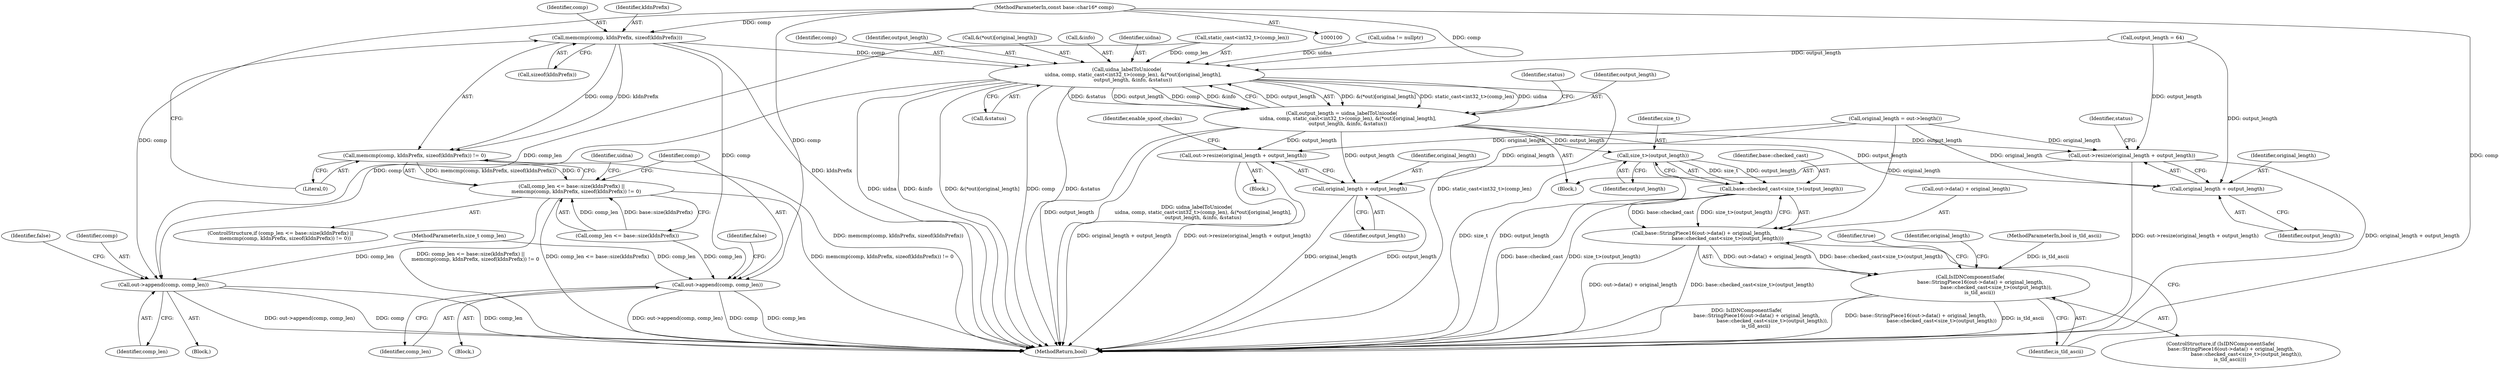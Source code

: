 digraph "0_Chrome_cc0bbcbe7c986094da8e58c37a21fdd179b686b0_1@API" {
"1000132" [label="(Call,memcmp(comp, kIdnPrefix, sizeof(kIdnPrefix)))"];
"1000101" [label="(MethodParameterIn,const base::char16* comp)"];
"1000131" [label="(Call,memcmp(comp, kIdnPrefix, sizeof(kIdnPrefix)) != 0)"];
"1000126" [label="(Call,comp_len <= base::size(kIdnPrefix) ||\n      memcmp(comp, kIdnPrefix, sizeof(kIdnPrefix)) != 0)"];
"1000139" [label="(Call,out->append(comp, comp_len))"];
"1000178" [label="(Call,uidna_labelToUnicode(\n        uidna, comp, static_cast<int32_t>(comp_len), &(*out)[original_length],\n        output_length, &info, &status))"];
"1000176" [label="(Call,output_length = uidna_labelToUnicode(\n        uidna, comp, static_cast<int32_t>(comp_len), &(*out)[original_length],\n        output_length, &info, &status))"];
"1000169" [label="(Call,out->resize(original_length + output_length))"];
"1000170" [label="(Call,original_length + output_length)"];
"1000217" [label="(Call,out->resize(original_length + output_length))"];
"1000218" [label="(Call,original_length + output_length)"];
"1000235" [label="(Call,size_t>(output_length))"];
"1000233" [label="(Call,base::checked_cast<size_t>(output_length))"];
"1000229" [label="(Call,base::StringPiece16(out->data() + original_length,\n                                 base::checked_cast<size_t>(output_length)))"];
"1000228" [label="(Call,IsIDNComponentSafe(\n             base::StringPiece16(out->data() + original_length,\n                                 base::checked_cast<size_t>(output_length)),\n            is_tld_ascii))"];
"1000244" [label="(Call,out->append(comp, comp_len))"];
"1000139" [label="(Call,out->append(comp, comp_len))"];
"1000126" [label="(Call,comp_len <= base::size(kIdnPrefix) ||\n      memcmp(comp, kIdnPrefix, sizeof(kIdnPrefix)) != 0)"];
"1000196" [label="(Identifier,status)"];
"1000243" [label="(Identifier,original_length)"];
"1000220" [label="(Identifier,output_length)"];
"1000246" [label="(Identifier,comp_len)"];
"1000151" [label="(Call,uidna != nullptr)"];
"1000177" [label="(Identifier,output_length)"];
"1000143" [label="(Identifier,false)"];
"1000137" [label="(Literal,0)"];
"1000212" [label="(Block,)"];
"1000223" [label="(Identifier,enable_spoof_checks)"];
"1000249" [label="(MethodReturn,bool)"];
"1000180" [label="(Identifier,comp)"];
"1000155" [label="(Call,original_length = out->length())"];
"1000248" [label="(Identifier,false)"];
"1000141" [label="(Identifier,comp_len)"];
"1000171" [label="(Identifier,original_length)"];
"1000140" [label="(Identifier,comp)"];
"1000189" [label="(Identifier,output_length)"];
"1000184" [label="(Call,&(*out)[original_length])"];
"1000190" [label="(Call,&info)"];
"1000219" [label="(Identifier,original_length)"];
"1000101" [label="(MethodParameterIn,const base::char16* comp)"];
"1000138" [label="(Block,)"];
"1000135" [label="(Call,sizeof(kIdnPrefix))"];
"1000169" [label="(Call,out->resize(original_length + output_length))"];
"1000230" [label="(Call,out->data() + original_length)"];
"1000146" [label="(Identifier,uidna)"];
"1000245" [label="(Identifier,comp)"];
"1000237" [label="(Identifier,output_length)"];
"1000178" [label="(Call,uidna_labelToUnicode(\n        uidna, comp, static_cast<int32_t>(comp_len), &(*out)[original_length],\n        output_length, &info, &status))"];
"1000133" [label="(Identifier,comp)"];
"1000217" [label="(Call,out->resize(original_length + output_length))"];
"1000229" [label="(Call,base::StringPiece16(out->data() + original_length,\n                                 base::checked_cast<size_t>(output_length)))"];
"1000131" [label="(Call,memcmp(comp, kIdnPrefix, sizeof(kIdnPrefix)) != 0)"];
"1000107" [label="(Block,)"];
"1000159" [label="(Call,output_length = 64)"];
"1000125" [label="(ControlStructure,if (comp_len <= base::size(kIdnPrefix) ||\n      memcmp(comp, kIdnPrefix, sizeof(kIdnPrefix)) != 0))"];
"1000127" [label="(Call,comp_len <= base::size(kIdnPrefix))"];
"1000168" [label="(Block,)"];
"1000103" [label="(MethodParameterIn,bool is_tld_ascii)"];
"1000235" [label="(Call,size_t>(output_length))"];
"1000102" [label="(MethodParameterIn,size_t comp_len)"];
"1000228" [label="(Call,IsIDNComponentSafe(\n             base::StringPiece16(out->data() + original_length,\n                                 base::checked_cast<size_t>(output_length)),\n            is_tld_ascii))"];
"1000233" [label="(Call,base::checked_cast<size_t>(output_length))"];
"1000244" [label="(Call,out->append(comp, comp_len))"];
"1000241" [label="(Identifier,true)"];
"1000238" [label="(Identifier,is_tld_ascii)"];
"1000179" [label="(Identifier,uidna)"];
"1000176" [label="(Call,output_length = uidna_labelToUnicode(\n        uidna, comp, static_cast<int32_t>(comp_len), &(*out)[original_length],\n        output_length, &info, &status))"];
"1000134" [label="(Identifier,kIdnPrefix)"];
"1000192" [label="(Call,&status)"];
"1000132" [label="(Call,memcmp(comp, kIdnPrefix, sizeof(kIdnPrefix)))"];
"1000170" [label="(Call,original_length + output_length)"];
"1000174" [label="(Identifier,status)"];
"1000218" [label="(Call,original_length + output_length)"];
"1000234" [label="(Identifier,base::checked_cast)"];
"1000172" [label="(Identifier,output_length)"];
"1000236" [label="(Identifier,size_t)"];
"1000181" [label="(Call,static_cast<int32_t>(comp_len))"];
"1000227" [label="(ControlStructure,if (IsIDNComponentSafe(\n             base::StringPiece16(out->data() + original_length,\n                                 base::checked_cast<size_t>(output_length)),\n            is_tld_ascii)))"];
"1000132" -> "1000131"  [label="AST: "];
"1000132" -> "1000135"  [label="CFG: "];
"1000133" -> "1000132"  [label="AST: "];
"1000134" -> "1000132"  [label="AST: "];
"1000135" -> "1000132"  [label="AST: "];
"1000137" -> "1000132"  [label="CFG: "];
"1000132" -> "1000249"  [label="DDG: kIdnPrefix"];
"1000132" -> "1000131"  [label="DDG: comp"];
"1000132" -> "1000131"  [label="DDG: kIdnPrefix"];
"1000101" -> "1000132"  [label="DDG: comp"];
"1000132" -> "1000139"  [label="DDG: comp"];
"1000132" -> "1000178"  [label="DDG: comp"];
"1000101" -> "1000100"  [label="AST: "];
"1000101" -> "1000249"  [label="DDG: comp"];
"1000101" -> "1000139"  [label="DDG: comp"];
"1000101" -> "1000178"  [label="DDG: comp"];
"1000101" -> "1000244"  [label="DDG: comp"];
"1000131" -> "1000126"  [label="AST: "];
"1000131" -> "1000137"  [label="CFG: "];
"1000137" -> "1000131"  [label="AST: "];
"1000126" -> "1000131"  [label="CFG: "];
"1000131" -> "1000249"  [label="DDG: memcmp(comp, kIdnPrefix, sizeof(kIdnPrefix))"];
"1000131" -> "1000126"  [label="DDG: memcmp(comp, kIdnPrefix, sizeof(kIdnPrefix))"];
"1000131" -> "1000126"  [label="DDG: 0"];
"1000126" -> "1000125"  [label="AST: "];
"1000126" -> "1000127"  [label="CFG: "];
"1000127" -> "1000126"  [label="AST: "];
"1000140" -> "1000126"  [label="CFG: "];
"1000146" -> "1000126"  [label="CFG: "];
"1000126" -> "1000249"  [label="DDG: comp_len <= base::size(kIdnPrefix) ||\n      memcmp(comp, kIdnPrefix, sizeof(kIdnPrefix)) != 0"];
"1000126" -> "1000249"  [label="DDG: comp_len <= base::size(kIdnPrefix)"];
"1000126" -> "1000249"  [label="DDG: memcmp(comp, kIdnPrefix, sizeof(kIdnPrefix)) != 0"];
"1000127" -> "1000126"  [label="DDG: comp_len"];
"1000127" -> "1000126"  [label="DDG: base::size(kIdnPrefix)"];
"1000139" -> "1000138"  [label="AST: "];
"1000139" -> "1000141"  [label="CFG: "];
"1000140" -> "1000139"  [label="AST: "];
"1000141" -> "1000139"  [label="AST: "];
"1000143" -> "1000139"  [label="CFG: "];
"1000139" -> "1000249"  [label="DDG: comp_len"];
"1000139" -> "1000249"  [label="DDG: out->append(comp, comp_len)"];
"1000139" -> "1000249"  [label="DDG: comp"];
"1000127" -> "1000139"  [label="DDG: comp_len"];
"1000102" -> "1000139"  [label="DDG: comp_len"];
"1000178" -> "1000176"  [label="AST: "];
"1000178" -> "1000192"  [label="CFG: "];
"1000179" -> "1000178"  [label="AST: "];
"1000180" -> "1000178"  [label="AST: "];
"1000181" -> "1000178"  [label="AST: "];
"1000184" -> "1000178"  [label="AST: "];
"1000189" -> "1000178"  [label="AST: "];
"1000190" -> "1000178"  [label="AST: "];
"1000192" -> "1000178"  [label="AST: "];
"1000176" -> "1000178"  [label="CFG: "];
"1000178" -> "1000249"  [label="DDG: static_cast<int32_t>(comp_len)"];
"1000178" -> "1000249"  [label="DDG: &info"];
"1000178" -> "1000249"  [label="DDG: uidna"];
"1000178" -> "1000249"  [label="DDG: &(*out)[original_length]"];
"1000178" -> "1000249"  [label="DDG: comp"];
"1000178" -> "1000249"  [label="DDG: &status"];
"1000178" -> "1000176"  [label="DDG: &(*out)[original_length]"];
"1000178" -> "1000176"  [label="DDG: static_cast<int32_t>(comp_len)"];
"1000178" -> "1000176"  [label="DDG: uidna"];
"1000178" -> "1000176"  [label="DDG: &status"];
"1000178" -> "1000176"  [label="DDG: output_length"];
"1000178" -> "1000176"  [label="DDG: comp"];
"1000178" -> "1000176"  [label="DDG: &info"];
"1000151" -> "1000178"  [label="DDG: uidna"];
"1000181" -> "1000178"  [label="DDG: comp_len"];
"1000159" -> "1000178"  [label="DDG: output_length"];
"1000176" -> "1000178"  [label="DDG: output_length"];
"1000178" -> "1000244"  [label="DDG: comp"];
"1000176" -> "1000168"  [label="AST: "];
"1000177" -> "1000176"  [label="AST: "];
"1000196" -> "1000176"  [label="CFG: "];
"1000176" -> "1000249"  [label="DDG: uidna_labelToUnicode(\n        uidna, comp, static_cast<int32_t>(comp_len), &(*out)[original_length],\n        output_length, &info, &status)"];
"1000176" -> "1000249"  [label="DDG: output_length"];
"1000176" -> "1000169"  [label="DDG: output_length"];
"1000176" -> "1000170"  [label="DDG: output_length"];
"1000176" -> "1000217"  [label="DDG: output_length"];
"1000176" -> "1000218"  [label="DDG: output_length"];
"1000176" -> "1000235"  [label="DDG: output_length"];
"1000169" -> "1000168"  [label="AST: "];
"1000169" -> "1000170"  [label="CFG: "];
"1000170" -> "1000169"  [label="AST: "];
"1000174" -> "1000169"  [label="CFG: "];
"1000169" -> "1000249"  [label="DDG: out->resize(original_length + output_length)"];
"1000169" -> "1000249"  [label="DDG: original_length + output_length"];
"1000155" -> "1000169"  [label="DDG: original_length"];
"1000159" -> "1000169"  [label="DDG: output_length"];
"1000170" -> "1000172"  [label="CFG: "];
"1000171" -> "1000170"  [label="AST: "];
"1000172" -> "1000170"  [label="AST: "];
"1000155" -> "1000170"  [label="DDG: original_length"];
"1000159" -> "1000170"  [label="DDG: output_length"];
"1000217" -> "1000212"  [label="AST: "];
"1000217" -> "1000218"  [label="CFG: "];
"1000218" -> "1000217"  [label="AST: "];
"1000223" -> "1000217"  [label="CFG: "];
"1000217" -> "1000249"  [label="DDG: out->resize(original_length + output_length)"];
"1000217" -> "1000249"  [label="DDG: original_length + output_length"];
"1000155" -> "1000217"  [label="DDG: original_length"];
"1000218" -> "1000220"  [label="CFG: "];
"1000219" -> "1000218"  [label="AST: "];
"1000220" -> "1000218"  [label="AST: "];
"1000218" -> "1000249"  [label="DDG: original_length"];
"1000218" -> "1000249"  [label="DDG: output_length"];
"1000155" -> "1000218"  [label="DDG: original_length"];
"1000235" -> "1000233"  [label="AST: "];
"1000235" -> "1000237"  [label="CFG: "];
"1000236" -> "1000235"  [label="AST: "];
"1000237" -> "1000235"  [label="AST: "];
"1000233" -> "1000235"  [label="CFG: "];
"1000235" -> "1000249"  [label="DDG: output_length"];
"1000235" -> "1000249"  [label="DDG: size_t"];
"1000235" -> "1000233"  [label="DDG: size_t"];
"1000235" -> "1000233"  [label="DDG: output_length"];
"1000233" -> "1000229"  [label="AST: "];
"1000234" -> "1000233"  [label="AST: "];
"1000229" -> "1000233"  [label="CFG: "];
"1000233" -> "1000249"  [label="DDG: size_t>(output_length)"];
"1000233" -> "1000249"  [label="DDG: base::checked_cast"];
"1000233" -> "1000229"  [label="DDG: base::checked_cast"];
"1000233" -> "1000229"  [label="DDG: size_t>(output_length)"];
"1000229" -> "1000228"  [label="AST: "];
"1000230" -> "1000229"  [label="AST: "];
"1000238" -> "1000229"  [label="CFG: "];
"1000229" -> "1000249"  [label="DDG: base::checked_cast<size_t>(output_length)"];
"1000229" -> "1000249"  [label="DDG: out->data() + original_length"];
"1000229" -> "1000228"  [label="DDG: out->data() + original_length"];
"1000229" -> "1000228"  [label="DDG: base::checked_cast<size_t>(output_length)"];
"1000155" -> "1000229"  [label="DDG: original_length"];
"1000228" -> "1000227"  [label="AST: "];
"1000228" -> "1000238"  [label="CFG: "];
"1000238" -> "1000228"  [label="AST: "];
"1000241" -> "1000228"  [label="CFG: "];
"1000243" -> "1000228"  [label="CFG: "];
"1000228" -> "1000249"  [label="DDG: is_tld_ascii"];
"1000228" -> "1000249"  [label="DDG: IsIDNComponentSafe(\n             base::StringPiece16(out->data() + original_length,\n                                 base::checked_cast<size_t>(output_length)),\n            is_tld_ascii)"];
"1000228" -> "1000249"  [label="DDG: base::StringPiece16(out->data() + original_length,\n                                 base::checked_cast<size_t>(output_length))"];
"1000103" -> "1000228"  [label="DDG: is_tld_ascii"];
"1000244" -> "1000107"  [label="AST: "];
"1000244" -> "1000246"  [label="CFG: "];
"1000245" -> "1000244"  [label="AST: "];
"1000246" -> "1000244"  [label="AST: "];
"1000248" -> "1000244"  [label="CFG: "];
"1000244" -> "1000249"  [label="DDG: out->append(comp, comp_len)"];
"1000244" -> "1000249"  [label="DDG: comp"];
"1000244" -> "1000249"  [label="DDG: comp_len"];
"1000181" -> "1000244"  [label="DDG: comp_len"];
"1000102" -> "1000244"  [label="DDG: comp_len"];
}
